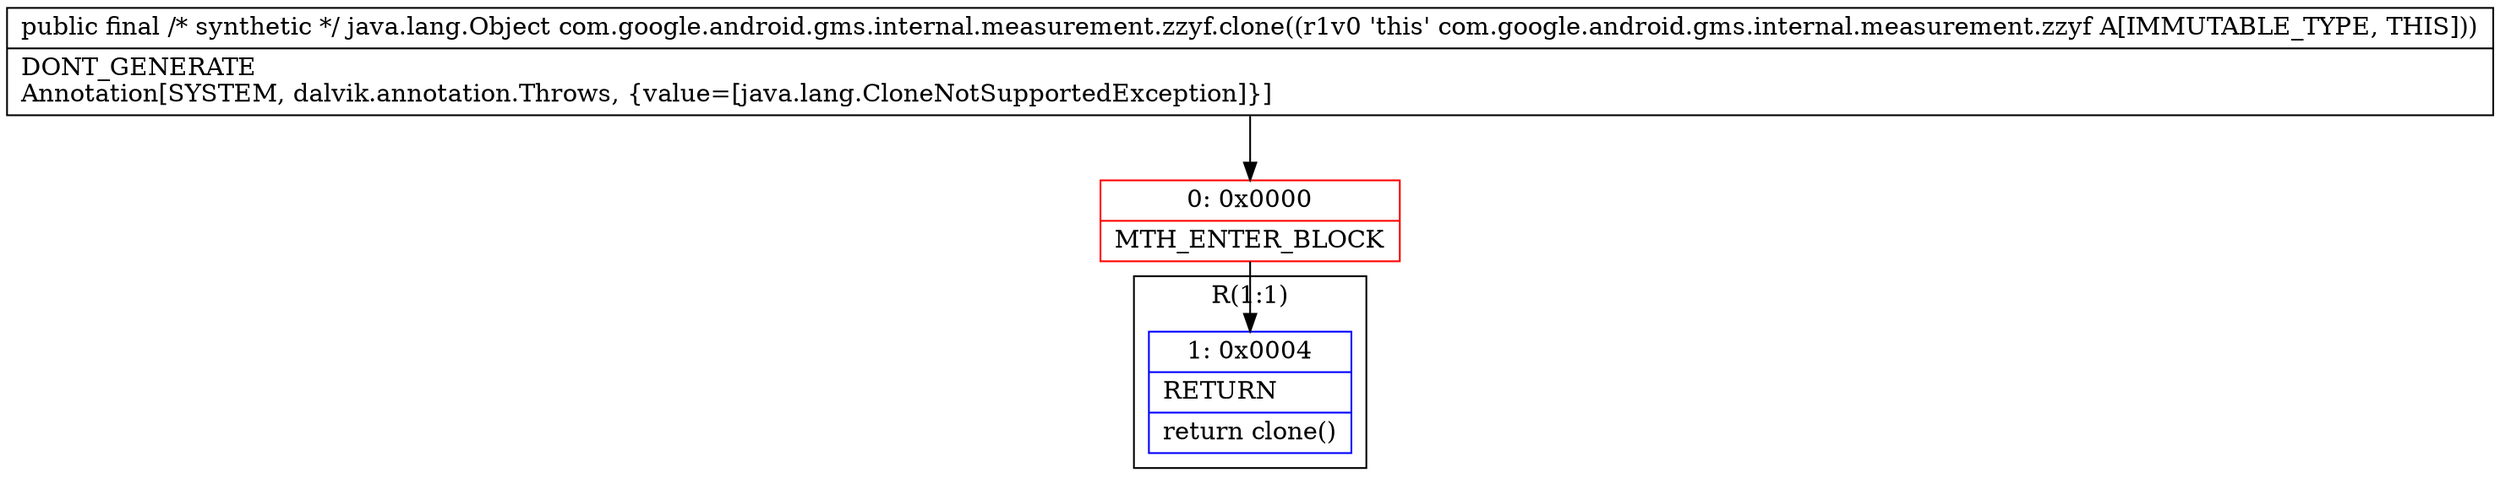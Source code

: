 digraph "CFG forcom.google.android.gms.internal.measurement.zzyf.clone()Ljava\/lang\/Object;" {
subgraph cluster_Region_733225943 {
label = "R(1:1)";
node [shape=record,color=blue];
Node_1 [shape=record,label="{1\:\ 0x0004|RETURN\l|return clone()\l}"];
}
Node_0 [shape=record,color=red,label="{0\:\ 0x0000|MTH_ENTER_BLOCK\l}"];
MethodNode[shape=record,label="{public final \/* synthetic *\/ java.lang.Object com.google.android.gms.internal.measurement.zzyf.clone((r1v0 'this' com.google.android.gms.internal.measurement.zzyf A[IMMUTABLE_TYPE, THIS]))  | DONT_GENERATE\lAnnotation[SYSTEM, dalvik.annotation.Throws, \{value=[java.lang.CloneNotSupportedException]\}]\l}"];
MethodNode -> Node_0;
Node_0 -> Node_1;
}

